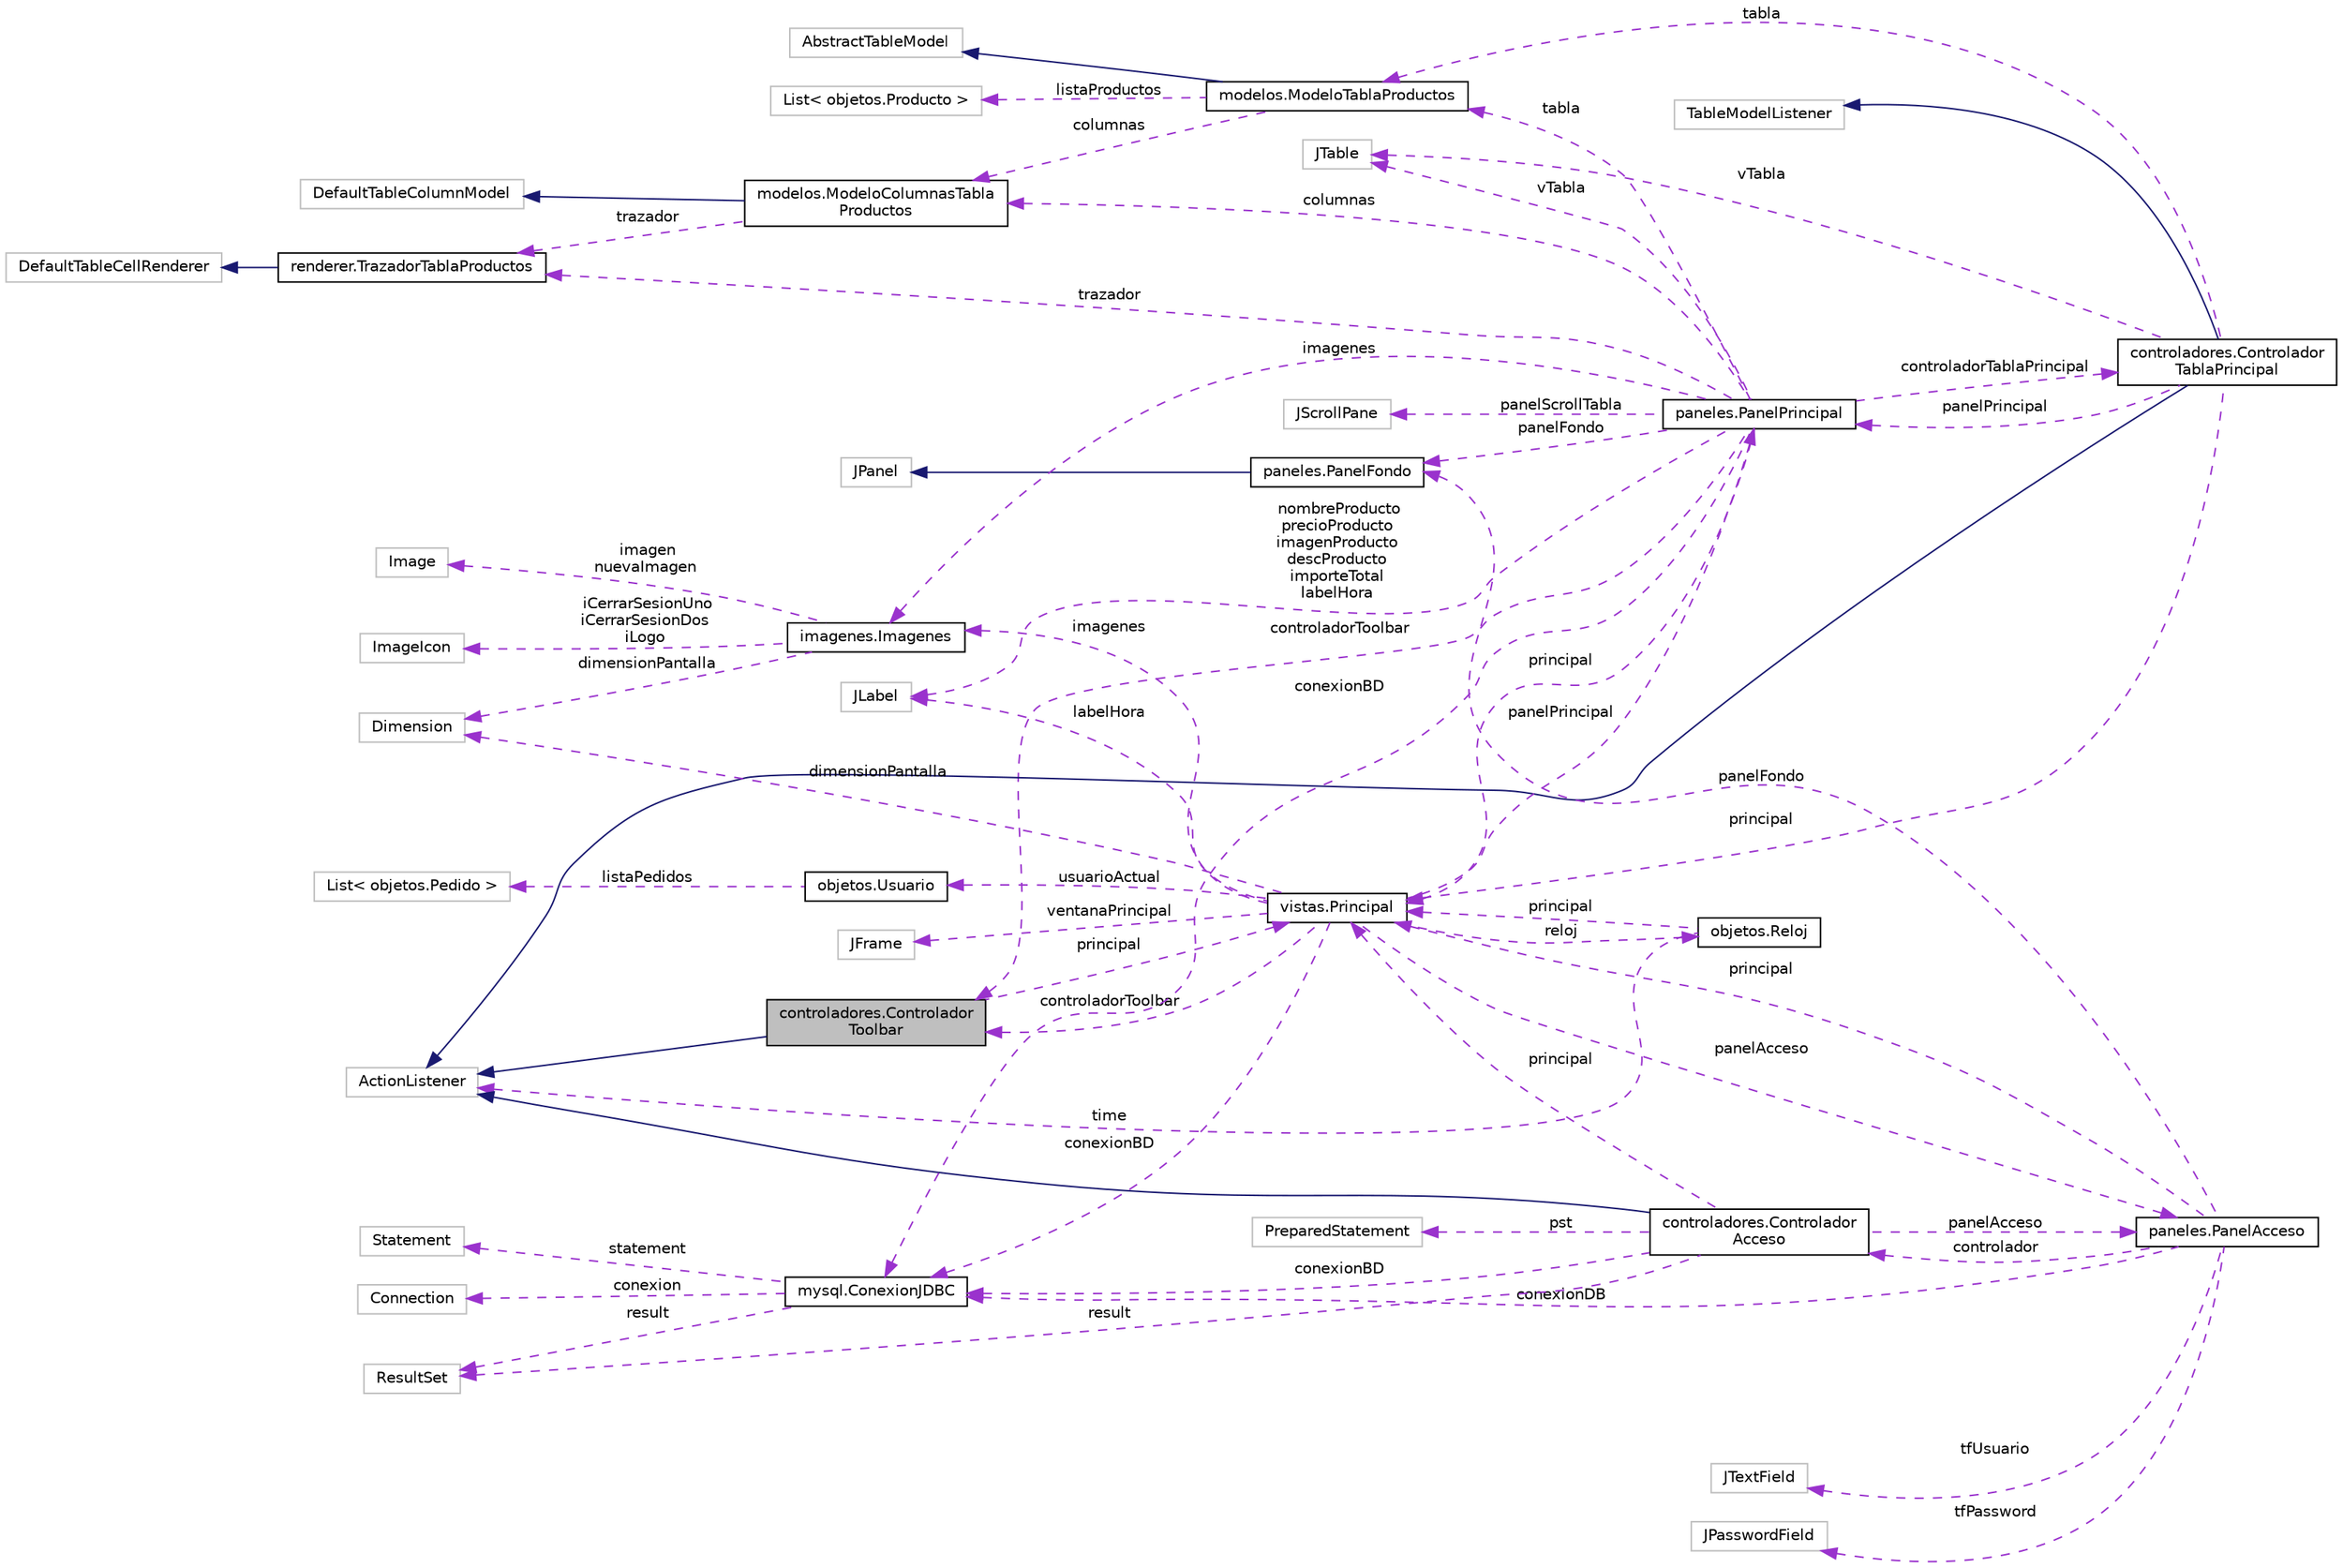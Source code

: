 digraph "controladores.ControladorToolbar"
{
  edge [fontname="Helvetica",fontsize="10",labelfontname="Helvetica",labelfontsize="10"];
  node [fontname="Helvetica",fontsize="10",shape=record];
  rankdir="LR";
  Node2 [label="controladores.Controlador\lToolbar",height=0.2,width=0.4,color="black", fillcolor="grey75", style="filled", fontcolor="black"];
  Node3 -> Node2 [dir="back",color="midnightblue",fontsize="10",style="solid",fontname="Helvetica"];
  Node3 [label="ActionListener",height=0.2,width=0.4,color="grey75", fillcolor="white", style="filled"];
  Node4 -> Node2 [dir="back",color="darkorchid3",fontsize="10",style="dashed",label=" principal" ,fontname="Helvetica"];
  Node4 [label="vistas.Principal",height=0.2,width=0.4,color="black", fillcolor="white", style="filled",URL="$classvistas_1_1_principal.html"];
  Node5 -> Node4 [dir="back",color="darkorchid3",fontsize="10",style="dashed",label=" reloj" ,fontname="Helvetica"];
  Node5 [label="objetos.Reloj",height=0.2,width=0.4,color="black", fillcolor="white", style="filled",URL="$classobjetos_1_1_reloj.html"];
  Node3 -> Node5 [dir="back",color="darkorchid3",fontsize="10",style="dashed",label=" time" ,fontname="Helvetica"];
  Node4 -> Node5 [dir="back",color="darkorchid3",fontsize="10",style="dashed",label=" principal" ,fontname="Helvetica"];
  Node6 -> Node4 [dir="back",color="darkorchid3",fontsize="10",style="dashed",label=" panelPrincipal" ,fontname="Helvetica"];
  Node6 [label="paneles.PanelPrincipal",height=0.2,width=0.4,color="black", fillcolor="white", style="filled",URL="$classpaneles_1_1_panel_principal.html"];
  Node7 -> Node6 [dir="back",color="darkorchid3",fontsize="10",style="dashed",label=" controladorTablaPrincipal" ,fontname="Helvetica"];
  Node7 [label="controladores.Controlador\lTablaPrincipal",height=0.2,width=0.4,color="black", fillcolor="white", style="filled",URL="$classcontroladores_1_1_controlador_tabla_principal.html"];
  Node3 -> Node7 [dir="back",color="midnightblue",fontsize="10",style="solid",fontname="Helvetica"];
  Node8 -> Node7 [dir="back",color="midnightblue",fontsize="10",style="solid",fontname="Helvetica"];
  Node8 [label="TableModelListener",height=0.2,width=0.4,color="grey75", fillcolor="white", style="filled"];
  Node6 -> Node7 [dir="back",color="darkorchid3",fontsize="10",style="dashed",label=" panelPrincipal" ,fontname="Helvetica"];
  Node9 -> Node7 [dir="back",color="darkorchid3",fontsize="10",style="dashed",label=" vTabla" ,fontname="Helvetica"];
  Node9 [label="JTable",height=0.2,width=0.4,color="grey75", fillcolor="white", style="filled"];
  Node4 -> Node7 [dir="back",color="darkorchid3",fontsize="10",style="dashed",label=" principal" ,fontname="Helvetica"];
  Node10 -> Node7 [dir="back",color="darkorchid3",fontsize="10",style="dashed",label=" tabla" ,fontname="Helvetica"];
  Node10 [label="modelos.ModeloTablaProductos",height=0.2,width=0.4,color="black", fillcolor="white", style="filled",URL="$classmodelos_1_1_modelo_tabla_productos.html"];
  Node11 -> Node10 [dir="back",color="midnightblue",fontsize="10",style="solid",fontname="Helvetica"];
  Node11 [label="AbstractTableModel",height=0.2,width=0.4,color="grey75", fillcolor="white", style="filled"];
  Node12 -> Node10 [dir="back",color="darkorchid3",fontsize="10",style="dashed",label=" columnas" ,fontname="Helvetica"];
  Node12 [label="modelos.ModeloColumnasTabla\lProductos",height=0.2,width=0.4,color="black", fillcolor="white", style="filled",URL="$classmodelos_1_1_modelo_columnas_tabla_productos.html"];
  Node13 -> Node12 [dir="back",color="midnightblue",fontsize="10",style="solid",fontname="Helvetica"];
  Node13 [label="DefaultTableColumnModel",height=0.2,width=0.4,color="grey75", fillcolor="white", style="filled"];
  Node14 -> Node12 [dir="back",color="darkorchid3",fontsize="10",style="dashed",label=" trazador" ,fontname="Helvetica"];
  Node14 [label="renderer.TrazadorTablaProductos",height=0.2,width=0.4,color="black", fillcolor="white", style="filled",URL="$classrenderer_1_1_trazador_tabla_productos.html"];
  Node15 -> Node14 [dir="back",color="midnightblue",fontsize="10",style="solid",fontname="Helvetica"];
  Node15 [label="DefaultTableCellRenderer",height=0.2,width=0.4,color="grey75", fillcolor="white", style="filled"];
  Node16 -> Node10 [dir="back",color="darkorchid3",fontsize="10",style="dashed",label=" listaProductos" ,fontname="Helvetica"];
  Node16 [label="List\< objetos.Producto \>",height=0.2,width=0.4,color="grey75", fillcolor="white", style="filled"];
  Node14 -> Node6 [dir="back",color="darkorchid3",fontsize="10",style="dashed",label=" trazador" ,fontname="Helvetica"];
  Node17 -> Node6 [dir="back",color="darkorchid3",fontsize="10",style="dashed",label=" conexionBD" ,fontname="Helvetica"];
  Node17 [label="mysql.ConexionJDBC",height=0.2,width=0.4,color="black", fillcolor="white", style="filled",URL="$classmysql_1_1_conexion_j_d_b_c.html"];
  Node18 -> Node17 [dir="back",color="darkorchid3",fontsize="10",style="dashed",label=" statement" ,fontname="Helvetica"];
  Node18 [label="Statement",height=0.2,width=0.4,color="grey75", fillcolor="white", style="filled"];
  Node19 -> Node17 [dir="back",color="darkorchid3",fontsize="10",style="dashed",label=" conexion" ,fontname="Helvetica"];
  Node19 [label="Connection",height=0.2,width=0.4,color="grey75", fillcolor="white", style="filled"];
  Node20 -> Node17 [dir="back",color="darkorchid3",fontsize="10",style="dashed",label=" result" ,fontname="Helvetica"];
  Node20 [label="ResultSet",height=0.2,width=0.4,color="grey75", fillcolor="white", style="filled"];
  Node2 -> Node6 [dir="back",color="darkorchid3",fontsize="10",style="dashed",label=" controladorToolbar" ,fontname="Helvetica"];
  Node9 -> Node6 [dir="back",color="darkorchid3",fontsize="10",style="dashed",label=" vTabla" ,fontname="Helvetica"];
  Node21 -> Node6 [dir="back",color="darkorchid3",fontsize="10",style="dashed",label=" panelFondo" ,fontname="Helvetica"];
  Node21 [label="paneles.PanelFondo",height=0.2,width=0.4,color="black", fillcolor="white", style="filled",URL="$classpaneles_1_1_panel_fondo.html"];
  Node22 -> Node21 [dir="back",color="midnightblue",fontsize="10",style="solid",fontname="Helvetica"];
  Node22 [label="JPanel",height=0.2,width=0.4,color="grey75", fillcolor="white", style="filled"];
  Node12 -> Node6 [dir="back",color="darkorchid3",fontsize="10",style="dashed",label=" columnas" ,fontname="Helvetica"];
  Node23 -> Node6 [dir="back",color="darkorchid3",fontsize="10",style="dashed",label=" nombreProducto\nprecioProducto\nimagenProducto\ndescProducto\nimporteTotal\nlabelHora" ,fontname="Helvetica"];
  Node23 [label="JLabel",height=0.2,width=0.4,color="grey75", fillcolor="white", style="filled"];
  Node24 -> Node6 [dir="back",color="darkorchid3",fontsize="10",style="dashed",label=" imagenes" ,fontname="Helvetica"];
  Node24 [label="imagenes.Imagenes",height=0.2,width=0.4,color="black", fillcolor="white", style="filled",URL="$classimagenes_1_1_imagenes.html"];
  Node25 -> Node24 [dir="back",color="darkorchid3",fontsize="10",style="dashed",label=" iCerrarSesionUno\niCerrarSesionDos\niLogo" ,fontname="Helvetica"];
  Node25 [label="ImageIcon",height=0.2,width=0.4,color="grey75", fillcolor="white", style="filled"];
  Node26 -> Node24 [dir="back",color="darkorchid3",fontsize="10",style="dashed",label=" imagen\nnuevaImagen" ,fontname="Helvetica"];
  Node26 [label="Image",height=0.2,width=0.4,color="grey75", fillcolor="white", style="filled"];
  Node27 -> Node24 [dir="back",color="darkorchid3",fontsize="10",style="dashed",label=" dimensionPantalla" ,fontname="Helvetica"];
  Node27 [label="Dimension",height=0.2,width=0.4,color="grey75", fillcolor="white", style="filled"];
  Node28 -> Node6 [dir="back",color="darkorchid3",fontsize="10",style="dashed",label=" panelScrollTabla" ,fontname="Helvetica"];
  Node28 [label="JScrollPane",height=0.2,width=0.4,color="grey75", fillcolor="white", style="filled"];
  Node10 -> Node6 [dir="back",color="darkorchid3",fontsize="10",style="dashed",label=" tabla" ,fontname="Helvetica"];
  Node4 -> Node6 [dir="back",color="darkorchid3",fontsize="10",style="dashed",label=" principal" ,fontname="Helvetica"];
  Node2 -> Node4 [dir="back",color="darkorchid3",fontsize="10",style="dashed",label=" controladorToolbar" ,fontname="Helvetica"];
  Node29 -> Node4 [dir="back",color="darkorchid3",fontsize="10",style="dashed",label=" usuarioActual" ,fontname="Helvetica"];
  Node29 [label="objetos.Usuario",height=0.2,width=0.4,color="black", fillcolor="white", style="filled",URL="$classobjetos_1_1_usuario.html"];
  Node30 -> Node29 [dir="back",color="darkorchid3",fontsize="10",style="dashed",label=" listaPedidos" ,fontname="Helvetica"];
  Node30 [label="List\< objetos.Pedido \>",height=0.2,width=0.4,color="grey75", fillcolor="white", style="filled"];
  Node17 -> Node4 [dir="back",color="darkorchid3",fontsize="10",style="dashed",label=" conexionBD" ,fontname="Helvetica"];
  Node31 -> Node4 [dir="back",color="darkorchid3",fontsize="10",style="dashed",label=" ventanaPrincipal" ,fontname="Helvetica"];
  Node31 [label="JFrame",height=0.2,width=0.4,color="grey75", fillcolor="white", style="filled"];
  Node32 -> Node4 [dir="back",color="darkorchid3",fontsize="10",style="dashed",label=" panelAcceso" ,fontname="Helvetica"];
  Node32 [label="paneles.PanelAcceso",height=0.2,width=0.4,color="black", fillcolor="white", style="filled",URL="$classpaneles_1_1_panel_acceso.html"];
  Node33 -> Node32 [dir="back",color="darkorchid3",fontsize="10",style="dashed",label=" tfUsuario" ,fontname="Helvetica"];
  Node33 [label="JTextField",height=0.2,width=0.4,color="grey75", fillcolor="white", style="filled"];
  Node17 -> Node32 [dir="back",color="darkorchid3",fontsize="10",style="dashed",label=" conexionDB" ,fontname="Helvetica"];
  Node34 -> Node32 [dir="back",color="darkorchid3",fontsize="10",style="dashed",label=" tfPassword" ,fontname="Helvetica"];
  Node34 [label="JPasswordField",height=0.2,width=0.4,color="grey75", fillcolor="white", style="filled"];
  Node21 -> Node32 [dir="back",color="darkorchid3",fontsize="10",style="dashed",label=" panelFondo" ,fontname="Helvetica"];
  Node35 -> Node32 [dir="back",color="darkorchid3",fontsize="10",style="dashed",label=" controlador" ,fontname="Helvetica"];
  Node35 [label="controladores.Controlador\lAcceso",height=0.2,width=0.4,color="black", fillcolor="white", style="filled",URL="$classcontroladores_1_1_controlador_acceso.html"];
  Node3 -> Node35 [dir="back",color="midnightblue",fontsize="10",style="solid",fontname="Helvetica"];
  Node17 -> Node35 [dir="back",color="darkorchid3",fontsize="10",style="dashed",label=" conexionBD" ,fontname="Helvetica"];
  Node32 -> Node35 [dir="back",color="darkorchid3",fontsize="10",style="dashed",label=" panelAcceso" ,fontname="Helvetica"];
  Node36 -> Node35 [dir="back",color="darkorchid3",fontsize="10",style="dashed",label=" pst" ,fontname="Helvetica"];
  Node36 [label="PreparedStatement",height=0.2,width=0.4,color="grey75", fillcolor="white", style="filled"];
  Node4 -> Node35 [dir="back",color="darkorchid3",fontsize="10",style="dashed",label=" principal" ,fontname="Helvetica"];
  Node20 -> Node35 [dir="back",color="darkorchid3",fontsize="10",style="dashed",label=" result" ,fontname="Helvetica"];
  Node4 -> Node32 [dir="back",color="darkorchid3",fontsize="10",style="dashed",label=" principal" ,fontname="Helvetica"];
  Node27 -> Node4 [dir="back",color="darkorchid3",fontsize="10",style="dashed",label=" dimensionPantalla" ,fontname="Helvetica"];
  Node23 -> Node4 [dir="back",color="darkorchid3",fontsize="10",style="dashed",label=" labelHora" ,fontname="Helvetica"];
  Node24 -> Node4 [dir="back",color="darkorchid3",fontsize="10",style="dashed",label=" imagenes" ,fontname="Helvetica"];
}
